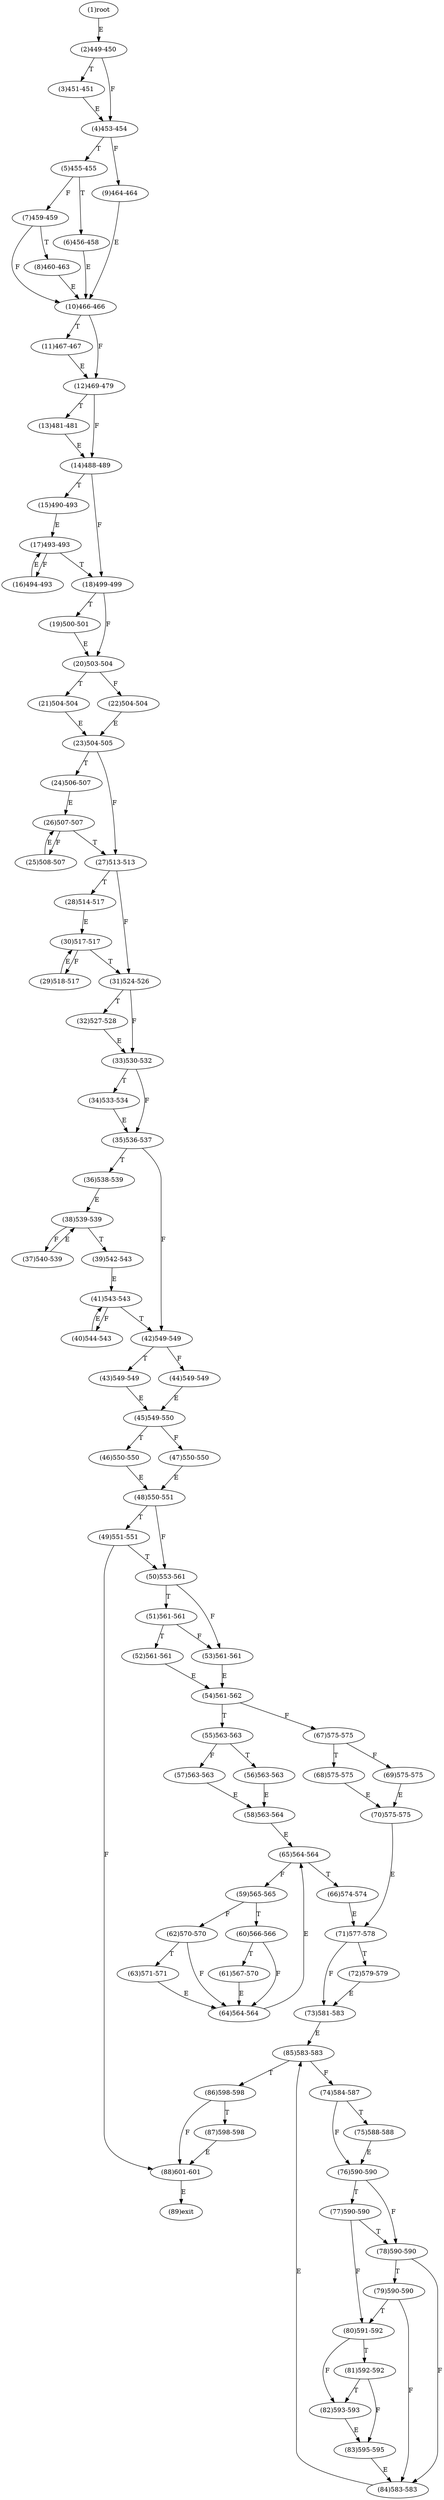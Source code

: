 digraph "" { 
1[ label="(1)root"];
2[ label="(2)449-450"];
3[ label="(3)451-451"];
4[ label="(4)453-454"];
5[ label="(5)455-455"];
6[ label="(6)456-458"];
7[ label="(7)459-459"];
8[ label="(8)460-463"];
9[ label="(9)464-464"];
10[ label="(10)466-466"];
11[ label="(11)467-467"];
12[ label="(12)469-479"];
13[ label="(13)481-481"];
14[ label="(14)488-489"];
15[ label="(15)490-493"];
17[ label="(17)493-493"];
16[ label="(16)494-493"];
19[ label="(19)500-501"];
18[ label="(18)499-499"];
21[ label="(21)504-504"];
20[ label="(20)503-504"];
23[ label="(23)504-505"];
22[ label="(22)504-504"];
25[ label="(25)508-507"];
24[ label="(24)506-507"];
27[ label="(27)513-513"];
26[ label="(26)507-507"];
29[ label="(29)518-517"];
28[ label="(28)514-517"];
31[ label="(31)524-526"];
30[ label="(30)517-517"];
34[ label="(34)533-534"];
35[ label="(35)536-537"];
32[ label="(32)527-528"];
33[ label="(33)530-532"];
38[ label="(38)539-539"];
39[ label="(39)542-543"];
36[ label="(36)538-539"];
37[ label="(37)540-539"];
42[ label="(42)549-549"];
43[ label="(43)549-549"];
40[ label="(40)544-543"];
41[ label="(41)543-543"];
46[ label="(46)550-550"];
47[ label="(47)550-550"];
44[ label="(44)549-549"];
45[ label="(45)549-550"];
51[ label="(51)561-561"];
50[ label="(50)553-561"];
49[ label="(49)551-551"];
48[ label="(48)550-551"];
55[ label="(55)563-563"];
54[ label="(54)561-562"];
53[ label="(53)561-561"];
52[ label="(52)561-561"];
59[ label="(59)565-565"];
58[ label="(58)563-564"];
57[ label="(57)563-563"];
56[ label="(56)563-563"];
63[ label="(63)571-571"];
62[ label="(62)570-570"];
61[ label="(61)567-570"];
60[ label="(60)566-566"];
68[ label="(68)575-575"];
69[ label="(69)575-575"];
70[ label="(70)575-575"];
71[ label="(71)577-578"];
64[ label="(64)564-564"];
65[ label="(65)564-564"];
66[ label="(66)574-574"];
67[ label="(67)575-575"];
76[ label="(76)590-590"];
77[ label="(77)590-590"];
78[ label="(78)590-590"];
79[ label="(79)590-590"];
72[ label="(72)579-579"];
73[ label="(73)581-583"];
74[ label="(74)584-587"];
75[ label="(75)588-588"];
85[ label="(85)583-583"];
84[ label="(84)583-583"];
87[ label="(87)598-598"];
86[ label="(86)598-598"];
81[ label="(81)592-592"];
80[ label="(80)591-592"];
83[ label="(83)595-595"];
82[ label="(82)593-593"];
89[ label="(89)exit"];
88[ label="(88)601-601"];
1->2[ label="E"];
2->4[ label="F"];
2->3[ label="T"];
3->4[ label="E"];
4->9[ label="F"];
4->5[ label="T"];
5->7[ label="F"];
5->6[ label="T"];
6->10[ label="E"];
7->10[ label="F"];
7->8[ label="T"];
8->10[ label="E"];
9->10[ label="E"];
10->12[ label="F"];
10->11[ label="T"];
11->12[ label="E"];
12->14[ label="F"];
12->13[ label="T"];
13->14[ label="E"];
14->18[ label="F"];
14->15[ label="T"];
15->17[ label="E"];
16->17[ label="E"];
17->16[ label="F"];
17->18[ label="T"];
18->20[ label="F"];
18->19[ label="T"];
19->20[ label="E"];
20->22[ label="F"];
20->21[ label="T"];
21->23[ label="E"];
22->23[ label="E"];
23->27[ label="F"];
23->24[ label="T"];
24->26[ label="E"];
25->26[ label="E"];
26->25[ label="F"];
26->27[ label="T"];
27->31[ label="F"];
27->28[ label="T"];
28->30[ label="E"];
29->30[ label="E"];
30->29[ label="F"];
30->31[ label="T"];
31->33[ label="F"];
31->32[ label="T"];
32->33[ label="E"];
33->35[ label="F"];
33->34[ label="T"];
34->35[ label="E"];
35->42[ label="F"];
35->36[ label="T"];
36->38[ label="E"];
37->38[ label="E"];
38->37[ label="F"];
38->39[ label="T"];
39->41[ label="E"];
40->41[ label="E"];
41->40[ label="F"];
41->42[ label="T"];
42->44[ label="F"];
42->43[ label="T"];
43->45[ label="E"];
44->45[ label="E"];
45->47[ label="F"];
45->46[ label="T"];
46->48[ label="E"];
47->48[ label="E"];
48->50[ label="F"];
48->49[ label="T"];
49->88[ label="F"];
49->50[ label="T"];
50->53[ label="F"];
50->51[ label="T"];
51->53[ label="F"];
51->52[ label="T"];
52->54[ label="E"];
53->54[ label="E"];
54->67[ label="F"];
54->55[ label="T"];
55->57[ label="F"];
55->56[ label="T"];
56->58[ label="E"];
57->58[ label="E"];
58->65[ label="E"];
59->62[ label="F"];
59->60[ label="T"];
60->64[ label="F"];
60->61[ label="T"];
61->64[ label="E"];
62->64[ label="F"];
62->63[ label="T"];
63->64[ label="E"];
64->65[ label="E"];
65->59[ label="F"];
65->66[ label="T"];
66->71[ label="E"];
67->69[ label="F"];
67->68[ label="T"];
68->70[ label="E"];
69->70[ label="E"];
70->71[ label="E"];
71->73[ label="F"];
71->72[ label="T"];
72->73[ label="E"];
73->85[ label="E"];
74->76[ label="F"];
74->75[ label="T"];
75->76[ label="E"];
76->78[ label="F"];
76->77[ label="T"];
77->80[ label="F"];
77->78[ label="T"];
78->84[ label="F"];
78->79[ label="T"];
79->84[ label="F"];
79->80[ label="T"];
80->82[ label="F"];
80->81[ label="T"];
81->83[ label="F"];
81->82[ label="T"];
82->83[ label="E"];
83->84[ label="E"];
84->85[ label="E"];
85->74[ label="F"];
85->86[ label="T"];
86->88[ label="F"];
86->87[ label="T"];
87->88[ label="E"];
88->89[ label="E"];
}